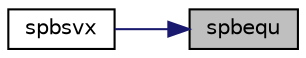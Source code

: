 digraph "spbequ"
{
 // LATEX_PDF_SIZE
  edge [fontname="Helvetica",fontsize="10",labelfontname="Helvetica",labelfontsize="10"];
  node [fontname="Helvetica",fontsize="10",shape=record];
  rankdir="RL";
  Node1 [label="spbequ",height=0.2,width=0.4,color="black", fillcolor="grey75", style="filled", fontcolor="black",tooltip="SPBEQU"];
  Node1 -> Node2 [dir="back",color="midnightblue",fontsize="10",style="solid",fontname="Helvetica"];
  Node2 [label="spbsvx",height=0.2,width=0.4,color="black", fillcolor="white", style="filled",URL="$spbsvx_8f.html#a173d044dadcc86da5e6f9e5c3dcee071",tooltip="SPBSVX computes the solution to system of linear equations A * X = B for OTHER matrices"];
}
